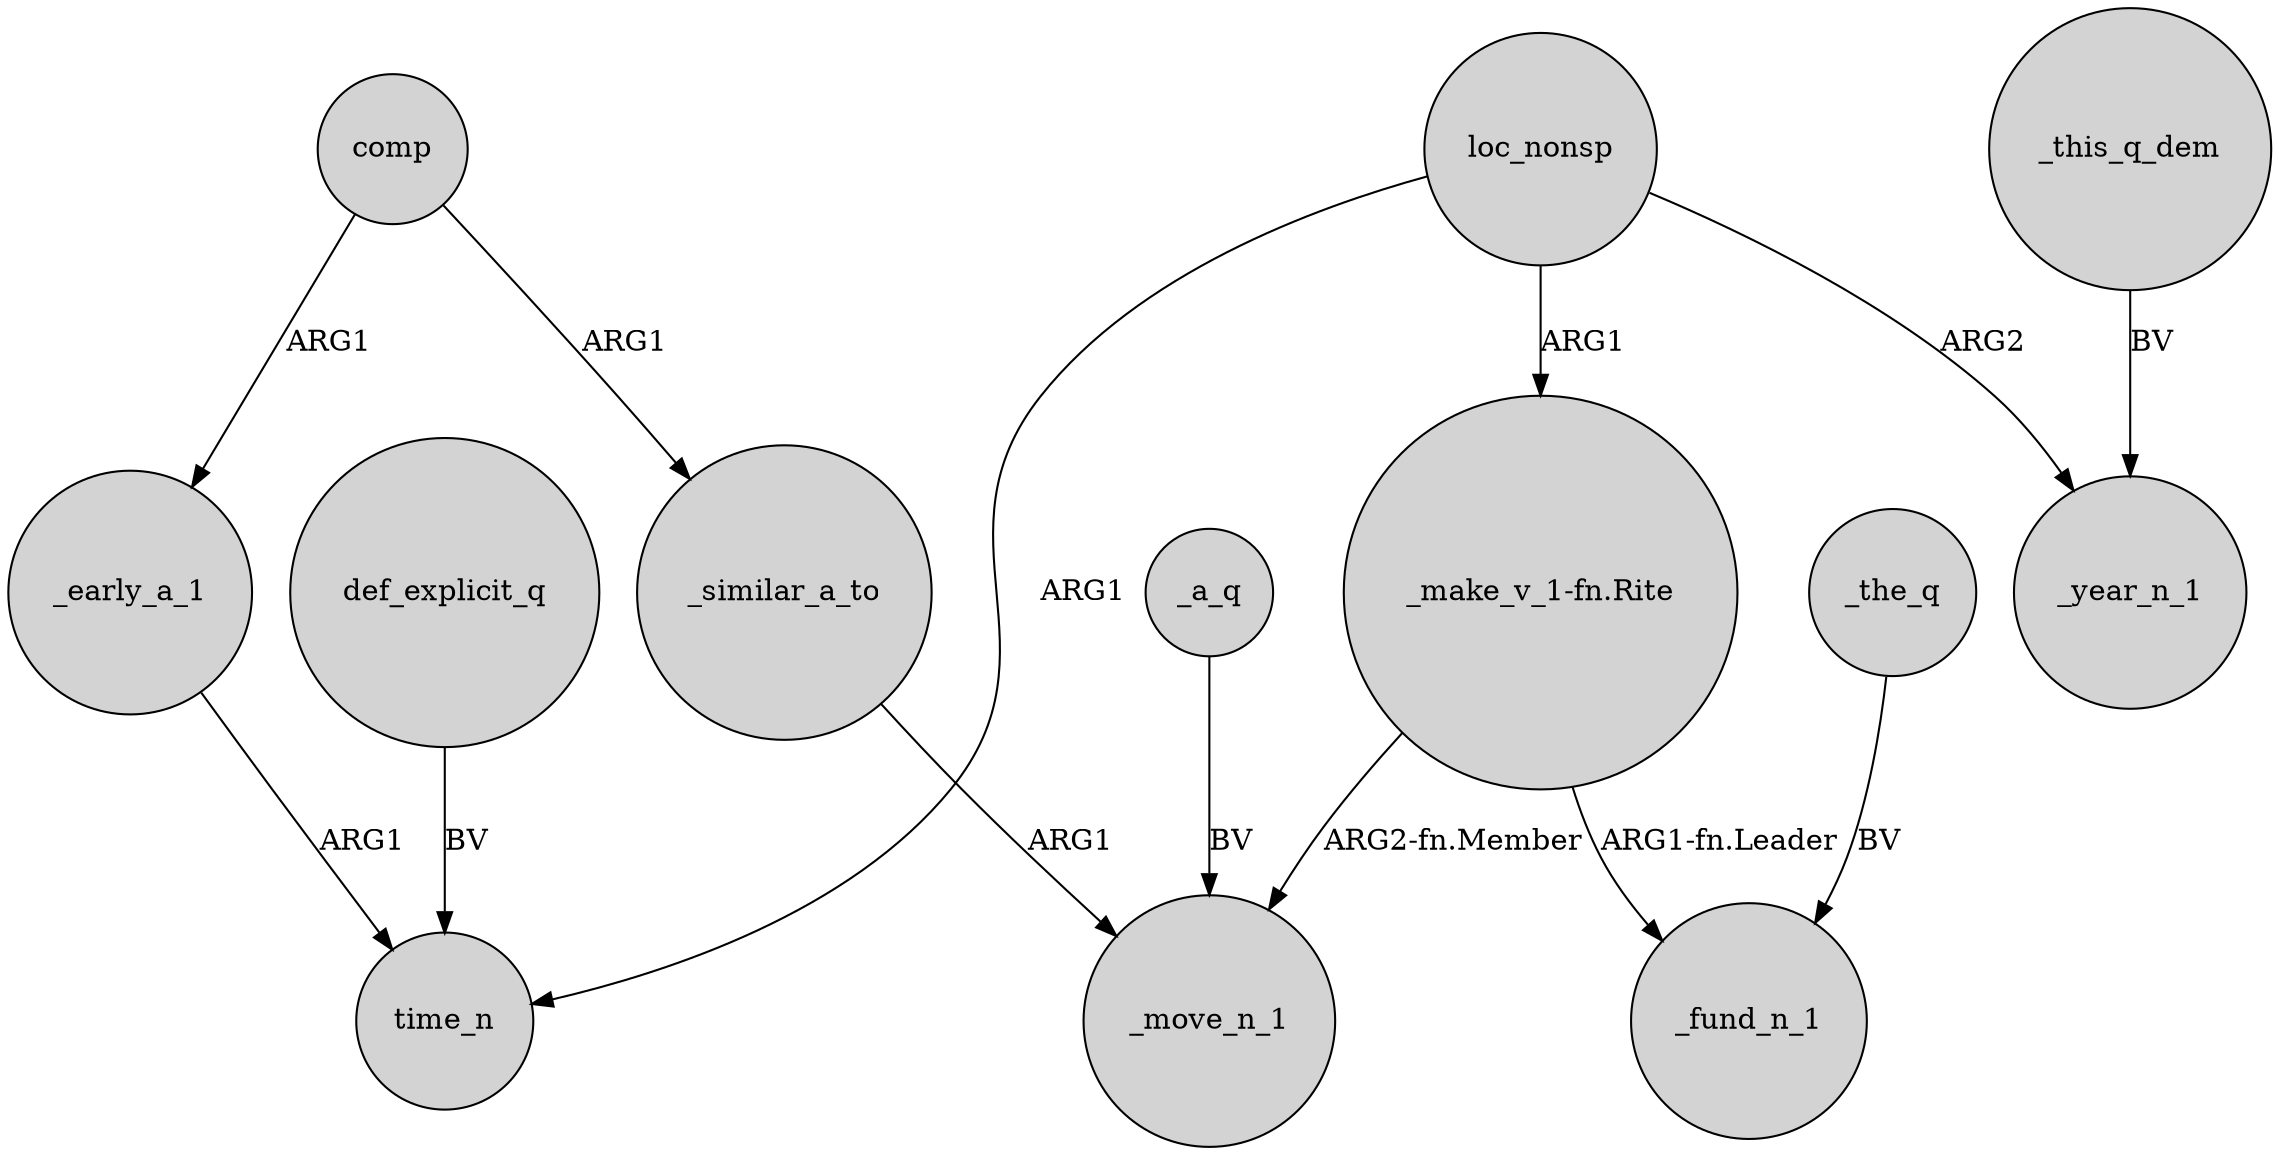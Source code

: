 digraph {
	node [shape=circle style=filled]
	_early_a_1 -> time_n [label=ARG1]
	_a_q -> _move_n_1 [label=BV]
	def_explicit_q -> time_n [label=BV]
	comp -> _early_a_1 [label=ARG1]
	"_make_v_1-fn.Rite" -> _move_n_1 [label="ARG2-fn.Member"]
	_similar_a_to -> _move_n_1 [label=ARG1]
	_the_q -> _fund_n_1 [label=BV]
	loc_nonsp -> _year_n_1 [label=ARG2]
	"_make_v_1-fn.Rite" -> _fund_n_1 [label="ARG1-fn.Leader"]
	_this_q_dem -> _year_n_1 [label=BV]
	loc_nonsp -> time_n [label=ARG1]
	comp -> _similar_a_to [label=ARG1]
	loc_nonsp -> "_make_v_1-fn.Rite" [label=ARG1]
}
